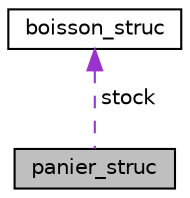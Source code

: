 digraph "panier_struc"
{
  edge [fontname="Helvetica",fontsize="10",labelfontname="Helvetica",labelfontsize="10"];
  node [fontname="Helvetica",fontsize="10",shape=record];
  Node1 [label="panier_struc",height=0.2,width=0.4,color="black", fillcolor="grey75", style="filled", fontcolor="black"];
  Node2 -> Node1 [dir="back",color="darkorchid3",fontsize="10",style="dashed",label=" stock" ,fontname="Helvetica"];
  Node2 [label="boisson_struc",height=0.2,width=0.4,color="black", fillcolor="white", style="filled",URL="$structboisson__struc.html",tooltip="Declaration de la structure boisson_struc necessaire pour la gestion des boissons. "];
}
